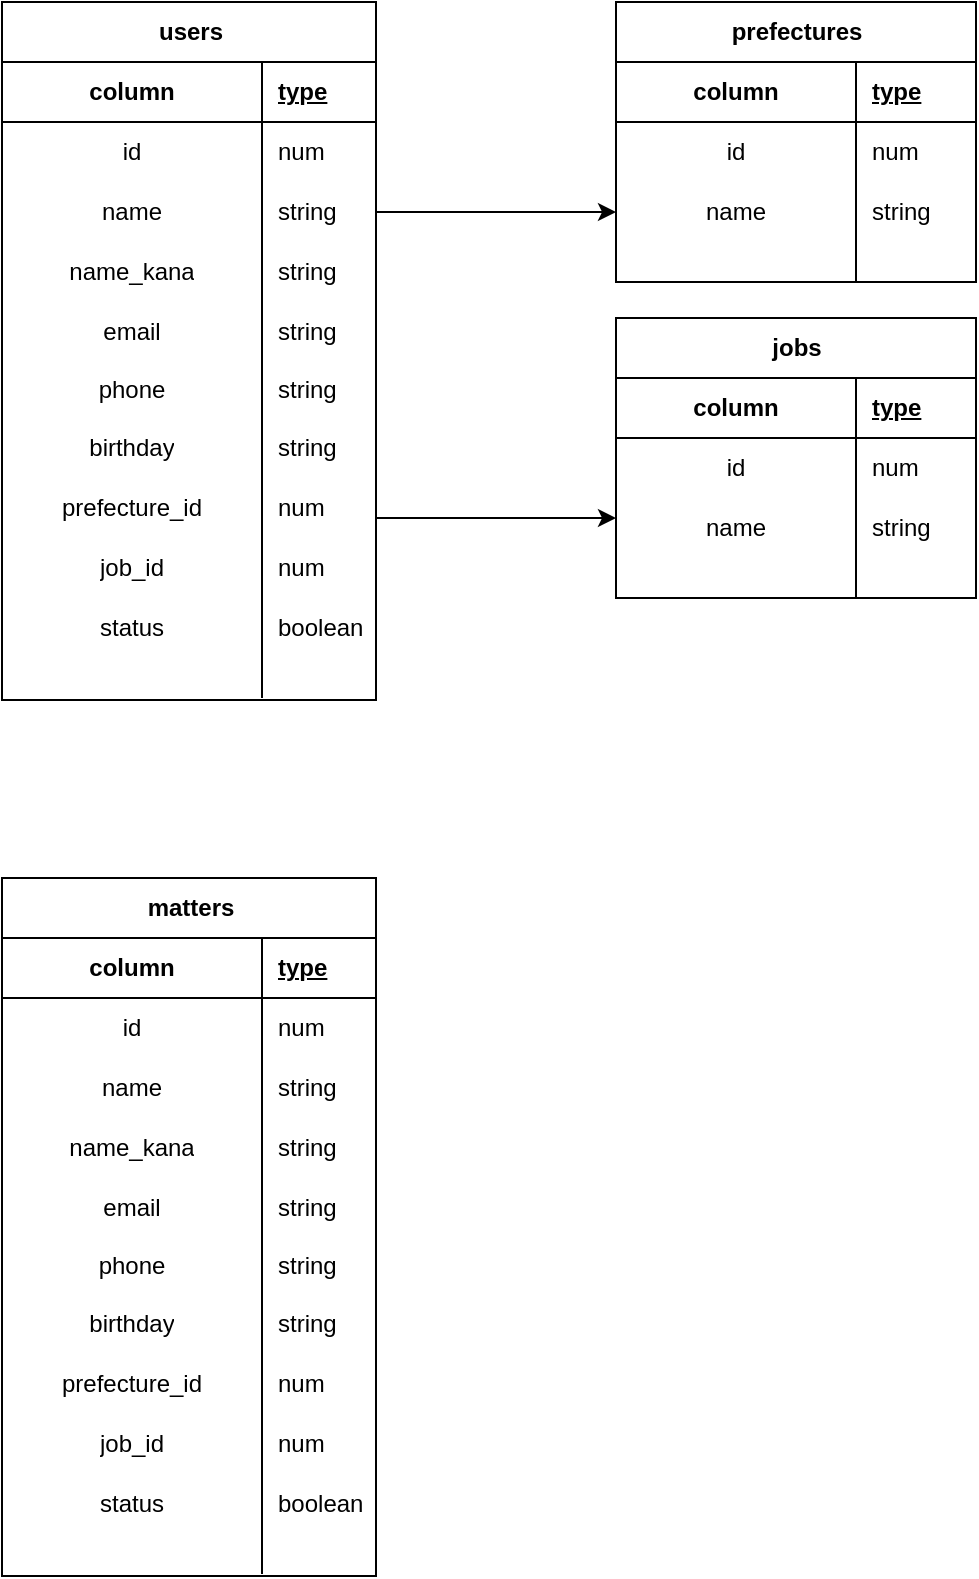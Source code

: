 <mxfile version="21.0.2" type="github">
  <diagram id="R2lEEEUBdFMjLlhIrx00" name="Page-1">
    <mxGraphModel dx="1193" dy="770" grid="1" gridSize="10" guides="1" tooltips="1" connect="1" arrows="1" fold="1" page="1" pageScale="1" pageWidth="850" pageHeight="1100" math="0" shadow="0" extFonts="Permanent Marker^https://fonts.googleapis.com/css?family=Permanent+Marker">
      <root>
        <mxCell id="0" />
        <mxCell id="1" parent="0" />
        <mxCell id="SHpA7wh9NQkPlfdL5Q3B-199" value="users" style="shape=table;startSize=30;container=1;collapsible=1;childLayout=tableLayout;fixedRows=1;rowLines=0;fontStyle=1;align=center;resizeLast=1;html=1;" vertex="1" parent="1">
          <mxGeometry x="103" y="152" width="187" height="349" as="geometry" />
        </mxCell>
        <mxCell id="SHpA7wh9NQkPlfdL5Q3B-200" value="" style="shape=tableRow;horizontal=0;startSize=0;swimlaneHead=0;swimlaneBody=0;fillColor=none;collapsible=0;dropTarget=0;points=[[0,0.5],[1,0.5]];portConstraint=eastwest;top=0;left=0;right=0;bottom=1;" vertex="1" parent="SHpA7wh9NQkPlfdL5Q3B-199">
          <mxGeometry y="30" width="187" height="30" as="geometry" />
        </mxCell>
        <mxCell id="SHpA7wh9NQkPlfdL5Q3B-201" value="column" style="shape=partialRectangle;connectable=0;fillColor=none;top=0;left=0;bottom=0;right=0;fontStyle=1;overflow=hidden;whiteSpace=wrap;html=1;" vertex="1" parent="SHpA7wh9NQkPlfdL5Q3B-200">
          <mxGeometry width="130" height="30" as="geometry">
            <mxRectangle width="130" height="30" as="alternateBounds" />
          </mxGeometry>
        </mxCell>
        <mxCell id="SHpA7wh9NQkPlfdL5Q3B-202" value="type" style="shape=partialRectangle;connectable=0;fillColor=none;top=0;left=0;bottom=0;right=0;align=left;spacingLeft=6;fontStyle=5;overflow=hidden;whiteSpace=wrap;html=1;" vertex="1" parent="SHpA7wh9NQkPlfdL5Q3B-200">
          <mxGeometry x="130" width="57" height="30" as="geometry">
            <mxRectangle width="57" height="30" as="alternateBounds" />
          </mxGeometry>
        </mxCell>
        <mxCell id="SHpA7wh9NQkPlfdL5Q3B-203" value="" style="shape=tableRow;horizontal=0;startSize=0;swimlaneHead=0;swimlaneBody=0;fillColor=none;collapsible=0;dropTarget=0;points=[[0,0.5],[1,0.5]];portConstraint=eastwest;top=0;left=0;right=0;bottom=0;" vertex="1" parent="SHpA7wh9NQkPlfdL5Q3B-199">
          <mxGeometry y="60" width="187" height="30" as="geometry" />
        </mxCell>
        <mxCell id="SHpA7wh9NQkPlfdL5Q3B-204" value="id" style="shape=partialRectangle;connectable=0;fillColor=none;top=0;left=0;bottom=0;right=0;editable=1;overflow=hidden;whiteSpace=wrap;html=1;" vertex="1" parent="SHpA7wh9NQkPlfdL5Q3B-203">
          <mxGeometry width="130" height="30" as="geometry">
            <mxRectangle width="130" height="30" as="alternateBounds" />
          </mxGeometry>
        </mxCell>
        <mxCell id="SHpA7wh9NQkPlfdL5Q3B-205" value="num" style="shape=partialRectangle;connectable=0;fillColor=none;top=0;left=0;bottom=0;right=0;align=left;spacingLeft=6;overflow=hidden;whiteSpace=wrap;html=1;" vertex="1" parent="SHpA7wh9NQkPlfdL5Q3B-203">
          <mxGeometry x="130" width="57" height="30" as="geometry">
            <mxRectangle width="57" height="30" as="alternateBounds" />
          </mxGeometry>
        </mxCell>
        <mxCell id="SHpA7wh9NQkPlfdL5Q3B-206" value="" style="shape=tableRow;horizontal=0;startSize=0;swimlaneHead=0;swimlaneBody=0;fillColor=none;collapsible=0;dropTarget=0;points=[[0,0.5],[1,0.5]];portConstraint=eastwest;top=0;left=0;right=0;bottom=0;" vertex="1" parent="SHpA7wh9NQkPlfdL5Q3B-199">
          <mxGeometry y="90" width="187" height="30" as="geometry" />
        </mxCell>
        <mxCell id="SHpA7wh9NQkPlfdL5Q3B-207" value="name" style="shape=partialRectangle;connectable=0;fillColor=none;top=0;left=0;bottom=0;right=0;editable=1;overflow=hidden;whiteSpace=wrap;html=1;" vertex="1" parent="SHpA7wh9NQkPlfdL5Q3B-206">
          <mxGeometry width="130" height="30" as="geometry">
            <mxRectangle width="130" height="30" as="alternateBounds" />
          </mxGeometry>
        </mxCell>
        <mxCell id="SHpA7wh9NQkPlfdL5Q3B-208" value="string" style="shape=partialRectangle;connectable=0;fillColor=none;top=0;left=0;bottom=0;right=0;align=left;spacingLeft=6;overflow=hidden;whiteSpace=wrap;html=1;" vertex="1" parent="SHpA7wh9NQkPlfdL5Q3B-206">
          <mxGeometry x="130" width="57" height="30" as="geometry">
            <mxRectangle width="57" height="30" as="alternateBounds" />
          </mxGeometry>
        </mxCell>
        <mxCell id="SHpA7wh9NQkPlfdL5Q3B-209" value="" style="shape=tableRow;horizontal=0;startSize=0;swimlaneHead=0;swimlaneBody=0;fillColor=none;collapsible=0;dropTarget=0;points=[[0,0.5],[1,0.5]];portConstraint=eastwest;top=0;left=0;right=0;bottom=0;" vertex="1" parent="SHpA7wh9NQkPlfdL5Q3B-199">
          <mxGeometry y="120" width="187" height="30" as="geometry" />
        </mxCell>
        <mxCell id="SHpA7wh9NQkPlfdL5Q3B-210" value="name_kana" style="shape=partialRectangle;connectable=0;fillColor=none;top=0;left=0;bottom=0;right=0;editable=1;overflow=hidden;whiteSpace=wrap;html=1;" vertex="1" parent="SHpA7wh9NQkPlfdL5Q3B-209">
          <mxGeometry width="130" height="30" as="geometry">
            <mxRectangle width="130" height="30" as="alternateBounds" />
          </mxGeometry>
        </mxCell>
        <mxCell id="SHpA7wh9NQkPlfdL5Q3B-211" value="string" style="shape=partialRectangle;connectable=0;fillColor=none;top=0;left=0;bottom=0;right=0;align=left;spacingLeft=6;overflow=hidden;whiteSpace=wrap;html=1;" vertex="1" parent="SHpA7wh9NQkPlfdL5Q3B-209">
          <mxGeometry x="130" width="57" height="30" as="geometry">
            <mxRectangle width="57" height="30" as="alternateBounds" />
          </mxGeometry>
        </mxCell>
        <mxCell id="SHpA7wh9NQkPlfdL5Q3B-229" value="" style="shape=tableRow;horizontal=0;startSize=0;swimlaneHead=0;swimlaneBody=0;fillColor=none;collapsible=0;dropTarget=0;points=[[0,0.5],[1,0.5]];portConstraint=eastwest;top=0;left=0;right=0;bottom=0;" vertex="1" parent="SHpA7wh9NQkPlfdL5Q3B-199">
          <mxGeometry y="150" width="187" height="30" as="geometry" />
        </mxCell>
        <mxCell id="SHpA7wh9NQkPlfdL5Q3B-230" value="email" style="shape=partialRectangle;connectable=0;fillColor=none;top=0;left=0;bottom=0;right=0;editable=1;overflow=hidden;whiteSpace=wrap;html=1;" vertex="1" parent="SHpA7wh9NQkPlfdL5Q3B-229">
          <mxGeometry width="130" height="30" as="geometry">
            <mxRectangle width="130" height="30" as="alternateBounds" />
          </mxGeometry>
        </mxCell>
        <mxCell id="SHpA7wh9NQkPlfdL5Q3B-231" value="string" style="shape=partialRectangle;connectable=0;fillColor=none;top=0;left=0;bottom=0;right=0;align=left;spacingLeft=6;overflow=hidden;whiteSpace=wrap;html=1;" vertex="1" parent="SHpA7wh9NQkPlfdL5Q3B-229">
          <mxGeometry x="130" width="57" height="30" as="geometry">
            <mxRectangle width="57" height="30" as="alternateBounds" />
          </mxGeometry>
        </mxCell>
        <mxCell id="SHpA7wh9NQkPlfdL5Q3B-248" value="" style="shape=tableRow;horizontal=0;startSize=0;swimlaneHead=0;swimlaneBody=0;fillColor=none;collapsible=0;dropTarget=0;points=[[0,0.5],[1,0.5]];portConstraint=eastwest;top=0;left=0;right=0;bottom=0;" vertex="1" parent="SHpA7wh9NQkPlfdL5Q3B-199">
          <mxGeometry y="180" width="187" height="28" as="geometry" />
        </mxCell>
        <mxCell id="SHpA7wh9NQkPlfdL5Q3B-249" value="phone" style="shape=partialRectangle;connectable=0;fillColor=none;top=0;left=0;bottom=0;right=0;editable=1;overflow=hidden;whiteSpace=wrap;html=1;" vertex="1" parent="SHpA7wh9NQkPlfdL5Q3B-248">
          <mxGeometry width="130" height="28" as="geometry">
            <mxRectangle width="130" height="28" as="alternateBounds" />
          </mxGeometry>
        </mxCell>
        <mxCell id="SHpA7wh9NQkPlfdL5Q3B-250" value="string" style="shape=partialRectangle;connectable=0;fillColor=none;top=0;left=0;bottom=0;right=0;align=left;spacingLeft=6;overflow=hidden;whiteSpace=wrap;html=1;" vertex="1" parent="SHpA7wh9NQkPlfdL5Q3B-248">
          <mxGeometry x="130" width="57" height="28" as="geometry">
            <mxRectangle width="57" height="28" as="alternateBounds" />
          </mxGeometry>
        </mxCell>
        <mxCell id="SHpA7wh9NQkPlfdL5Q3B-251" value="" style="shape=tableRow;horizontal=0;startSize=0;swimlaneHead=0;swimlaneBody=0;fillColor=none;collapsible=0;dropTarget=0;points=[[0,0.5],[1,0.5]];portConstraint=eastwest;top=0;left=0;right=0;bottom=0;" vertex="1" parent="SHpA7wh9NQkPlfdL5Q3B-199">
          <mxGeometry y="208" width="187" height="30" as="geometry" />
        </mxCell>
        <mxCell id="SHpA7wh9NQkPlfdL5Q3B-252" value="birthday" style="shape=partialRectangle;connectable=0;fillColor=none;top=0;left=0;bottom=0;right=0;editable=1;overflow=hidden;whiteSpace=wrap;html=1;" vertex="1" parent="SHpA7wh9NQkPlfdL5Q3B-251">
          <mxGeometry width="130" height="30" as="geometry">
            <mxRectangle width="130" height="30" as="alternateBounds" />
          </mxGeometry>
        </mxCell>
        <mxCell id="SHpA7wh9NQkPlfdL5Q3B-253" value="string" style="shape=partialRectangle;connectable=0;fillColor=none;top=0;left=0;bottom=0;right=0;align=left;spacingLeft=6;overflow=hidden;whiteSpace=wrap;html=1;" vertex="1" parent="SHpA7wh9NQkPlfdL5Q3B-251">
          <mxGeometry x="130" width="57" height="30" as="geometry">
            <mxRectangle width="57" height="30" as="alternateBounds" />
          </mxGeometry>
        </mxCell>
        <mxCell id="SHpA7wh9NQkPlfdL5Q3B-254" value="" style="shape=tableRow;horizontal=0;startSize=0;swimlaneHead=0;swimlaneBody=0;fillColor=none;collapsible=0;dropTarget=0;points=[[0,0.5],[1,0.5]];portConstraint=eastwest;top=0;left=0;right=0;bottom=0;" vertex="1" parent="SHpA7wh9NQkPlfdL5Q3B-199">
          <mxGeometry y="238" width="187" height="30" as="geometry" />
        </mxCell>
        <mxCell id="SHpA7wh9NQkPlfdL5Q3B-255" value="prefecture_id" style="shape=partialRectangle;connectable=0;fillColor=none;top=0;left=0;bottom=0;right=0;editable=1;overflow=hidden;whiteSpace=wrap;html=1;" vertex="1" parent="SHpA7wh9NQkPlfdL5Q3B-254">
          <mxGeometry width="130" height="30" as="geometry">
            <mxRectangle width="130" height="30" as="alternateBounds" />
          </mxGeometry>
        </mxCell>
        <mxCell id="SHpA7wh9NQkPlfdL5Q3B-256" value="num" style="shape=partialRectangle;connectable=0;fillColor=none;top=0;left=0;bottom=0;right=0;align=left;spacingLeft=6;overflow=hidden;whiteSpace=wrap;html=1;" vertex="1" parent="SHpA7wh9NQkPlfdL5Q3B-254">
          <mxGeometry x="130" width="57" height="30" as="geometry">
            <mxRectangle width="57" height="30" as="alternateBounds" />
          </mxGeometry>
        </mxCell>
        <mxCell id="SHpA7wh9NQkPlfdL5Q3B-257" value="" style="shape=tableRow;horizontal=0;startSize=0;swimlaneHead=0;swimlaneBody=0;fillColor=none;collapsible=0;dropTarget=0;points=[[0,0.5],[1,0.5]];portConstraint=eastwest;top=0;left=0;right=0;bottom=0;" vertex="1" parent="SHpA7wh9NQkPlfdL5Q3B-199">
          <mxGeometry y="268" width="187" height="30" as="geometry" />
        </mxCell>
        <mxCell id="SHpA7wh9NQkPlfdL5Q3B-258" value="job_id" style="shape=partialRectangle;connectable=0;fillColor=none;top=0;left=0;bottom=0;right=0;editable=1;overflow=hidden;whiteSpace=wrap;html=1;" vertex="1" parent="SHpA7wh9NQkPlfdL5Q3B-257">
          <mxGeometry width="130" height="30" as="geometry">
            <mxRectangle width="130" height="30" as="alternateBounds" />
          </mxGeometry>
        </mxCell>
        <mxCell id="SHpA7wh9NQkPlfdL5Q3B-259" value="num" style="shape=partialRectangle;connectable=0;fillColor=none;top=0;left=0;bottom=0;right=0;align=left;spacingLeft=6;overflow=hidden;whiteSpace=wrap;html=1;" vertex="1" parent="SHpA7wh9NQkPlfdL5Q3B-257">
          <mxGeometry x="130" width="57" height="30" as="geometry">
            <mxRectangle width="57" height="30" as="alternateBounds" />
          </mxGeometry>
        </mxCell>
        <mxCell id="SHpA7wh9NQkPlfdL5Q3B-260" value="" style="shape=tableRow;horizontal=0;startSize=0;swimlaneHead=0;swimlaneBody=0;fillColor=none;collapsible=0;dropTarget=0;points=[[0,0.5],[1,0.5]];portConstraint=eastwest;top=0;left=0;right=0;bottom=0;" vertex="1" parent="SHpA7wh9NQkPlfdL5Q3B-199">
          <mxGeometry y="298" width="187" height="30" as="geometry" />
        </mxCell>
        <mxCell id="SHpA7wh9NQkPlfdL5Q3B-261" value="status" style="shape=partialRectangle;connectable=0;fillColor=none;top=0;left=0;bottom=0;right=0;editable=1;overflow=hidden;whiteSpace=wrap;html=1;" vertex="1" parent="SHpA7wh9NQkPlfdL5Q3B-260">
          <mxGeometry width="130" height="30" as="geometry">
            <mxRectangle width="130" height="30" as="alternateBounds" />
          </mxGeometry>
        </mxCell>
        <mxCell id="SHpA7wh9NQkPlfdL5Q3B-262" value="boolean" style="shape=partialRectangle;connectable=0;fillColor=none;top=0;left=0;bottom=0;right=0;align=left;spacingLeft=6;overflow=hidden;whiteSpace=wrap;html=1;" vertex="1" parent="SHpA7wh9NQkPlfdL5Q3B-260">
          <mxGeometry x="130" width="57" height="30" as="geometry">
            <mxRectangle width="57" height="30" as="alternateBounds" />
          </mxGeometry>
        </mxCell>
        <mxCell id="SHpA7wh9NQkPlfdL5Q3B-263" value="" style="shape=tableRow;horizontal=0;startSize=0;swimlaneHead=0;swimlaneBody=0;fillColor=none;collapsible=0;dropTarget=0;points=[[0,0.5],[1,0.5]];portConstraint=eastwest;top=0;left=0;right=0;bottom=0;" vertex="1" parent="SHpA7wh9NQkPlfdL5Q3B-199">
          <mxGeometry y="328" width="187" height="20" as="geometry" />
        </mxCell>
        <mxCell id="SHpA7wh9NQkPlfdL5Q3B-264" value="" style="shape=partialRectangle;connectable=0;fillColor=none;top=0;left=0;bottom=0;right=0;editable=1;overflow=hidden;whiteSpace=wrap;html=1;" vertex="1" parent="SHpA7wh9NQkPlfdL5Q3B-263">
          <mxGeometry width="130" height="20" as="geometry">
            <mxRectangle width="130" height="20" as="alternateBounds" />
          </mxGeometry>
        </mxCell>
        <mxCell id="SHpA7wh9NQkPlfdL5Q3B-265" value="" style="shape=partialRectangle;connectable=0;fillColor=none;top=0;left=0;bottom=0;right=0;align=left;spacingLeft=6;overflow=hidden;whiteSpace=wrap;html=1;" vertex="1" parent="SHpA7wh9NQkPlfdL5Q3B-263">
          <mxGeometry x="130" width="57" height="20" as="geometry">
            <mxRectangle width="57" height="20" as="alternateBounds" />
          </mxGeometry>
        </mxCell>
        <mxCell id="SHpA7wh9NQkPlfdL5Q3B-301" value="prefectures" style="shape=table;startSize=30;container=1;collapsible=1;childLayout=tableLayout;fixedRows=1;rowLines=0;fontStyle=1;align=center;resizeLast=1;html=1;" vertex="1" parent="1">
          <mxGeometry x="410" y="152" width="180" height="140" as="geometry" />
        </mxCell>
        <mxCell id="SHpA7wh9NQkPlfdL5Q3B-302" value="" style="shape=tableRow;horizontal=0;startSize=0;swimlaneHead=0;swimlaneBody=0;fillColor=none;collapsible=0;dropTarget=0;points=[[0,0.5],[1,0.5]];portConstraint=eastwest;top=0;left=0;right=0;bottom=1;" vertex="1" parent="SHpA7wh9NQkPlfdL5Q3B-301">
          <mxGeometry y="30" width="180" height="30" as="geometry" />
        </mxCell>
        <mxCell id="SHpA7wh9NQkPlfdL5Q3B-303" value="column" style="shape=partialRectangle;connectable=0;fillColor=none;top=0;left=0;bottom=0;right=0;fontStyle=1;overflow=hidden;whiteSpace=wrap;html=1;" vertex="1" parent="SHpA7wh9NQkPlfdL5Q3B-302">
          <mxGeometry width="120" height="30" as="geometry">
            <mxRectangle width="120" height="30" as="alternateBounds" />
          </mxGeometry>
        </mxCell>
        <mxCell id="SHpA7wh9NQkPlfdL5Q3B-304" value="type" style="shape=partialRectangle;connectable=0;fillColor=none;top=0;left=0;bottom=0;right=0;align=left;spacingLeft=6;fontStyle=5;overflow=hidden;whiteSpace=wrap;html=1;" vertex="1" parent="SHpA7wh9NQkPlfdL5Q3B-302">
          <mxGeometry x="120" width="60" height="30" as="geometry">
            <mxRectangle width="60" height="30" as="alternateBounds" />
          </mxGeometry>
        </mxCell>
        <mxCell id="SHpA7wh9NQkPlfdL5Q3B-305" value="" style="shape=tableRow;horizontal=0;startSize=0;swimlaneHead=0;swimlaneBody=0;fillColor=none;collapsible=0;dropTarget=0;points=[[0,0.5],[1,0.5]];portConstraint=eastwest;top=0;left=0;right=0;bottom=0;" vertex="1" parent="SHpA7wh9NQkPlfdL5Q3B-301">
          <mxGeometry y="60" width="180" height="30" as="geometry" />
        </mxCell>
        <mxCell id="SHpA7wh9NQkPlfdL5Q3B-306" value="id" style="shape=partialRectangle;connectable=0;fillColor=none;top=0;left=0;bottom=0;right=0;editable=1;overflow=hidden;whiteSpace=wrap;html=1;" vertex="1" parent="SHpA7wh9NQkPlfdL5Q3B-305">
          <mxGeometry width="120" height="30" as="geometry">
            <mxRectangle width="120" height="30" as="alternateBounds" />
          </mxGeometry>
        </mxCell>
        <mxCell id="SHpA7wh9NQkPlfdL5Q3B-307" value="num" style="shape=partialRectangle;connectable=0;fillColor=none;top=0;left=0;bottom=0;right=0;align=left;spacingLeft=6;overflow=hidden;whiteSpace=wrap;html=1;" vertex="1" parent="SHpA7wh9NQkPlfdL5Q3B-305">
          <mxGeometry x="120" width="60" height="30" as="geometry">
            <mxRectangle width="60" height="30" as="alternateBounds" />
          </mxGeometry>
        </mxCell>
        <mxCell id="SHpA7wh9NQkPlfdL5Q3B-308" value="" style="shape=tableRow;horizontal=0;startSize=0;swimlaneHead=0;swimlaneBody=0;fillColor=none;collapsible=0;dropTarget=0;points=[[0,0.5],[1,0.5]];portConstraint=eastwest;top=0;left=0;right=0;bottom=0;" vertex="1" parent="SHpA7wh9NQkPlfdL5Q3B-301">
          <mxGeometry y="90" width="180" height="30" as="geometry" />
        </mxCell>
        <mxCell id="SHpA7wh9NQkPlfdL5Q3B-309" value="name" style="shape=partialRectangle;connectable=0;fillColor=none;top=0;left=0;bottom=0;right=0;editable=1;overflow=hidden;whiteSpace=wrap;html=1;" vertex="1" parent="SHpA7wh9NQkPlfdL5Q3B-308">
          <mxGeometry width="120" height="30" as="geometry">
            <mxRectangle width="120" height="30" as="alternateBounds" />
          </mxGeometry>
        </mxCell>
        <mxCell id="SHpA7wh9NQkPlfdL5Q3B-310" value="string" style="shape=partialRectangle;connectable=0;fillColor=none;top=0;left=0;bottom=0;right=0;align=left;spacingLeft=6;overflow=hidden;whiteSpace=wrap;html=1;" vertex="1" parent="SHpA7wh9NQkPlfdL5Q3B-308">
          <mxGeometry x="120" width="60" height="30" as="geometry">
            <mxRectangle width="60" height="30" as="alternateBounds" />
          </mxGeometry>
        </mxCell>
        <mxCell id="SHpA7wh9NQkPlfdL5Q3B-311" value="" style="shape=tableRow;horizontal=0;startSize=0;swimlaneHead=0;swimlaneBody=0;fillColor=none;collapsible=0;dropTarget=0;points=[[0,0.5],[1,0.5]];portConstraint=eastwest;top=0;left=0;right=0;bottom=0;" vertex="1" parent="SHpA7wh9NQkPlfdL5Q3B-301">
          <mxGeometry y="120" width="180" height="20" as="geometry" />
        </mxCell>
        <mxCell id="SHpA7wh9NQkPlfdL5Q3B-312" value="" style="shape=partialRectangle;connectable=0;fillColor=none;top=0;left=0;bottom=0;right=0;editable=1;overflow=hidden;whiteSpace=wrap;html=1;" vertex="1" parent="SHpA7wh9NQkPlfdL5Q3B-311">
          <mxGeometry width="120" height="20" as="geometry">
            <mxRectangle width="120" height="20" as="alternateBounds" />
          </mxGeometry>
        </mxCell>
        <mxCell id="SHpA7wh9NQkPlfdL5Q3B-313" value="" style="shape=partialRectangle;connectable=0;fillColor=none;top=0;left=0;bottom=0;right=0;align=left;spacingLeft=6;overflow=hidden;whiteSpace=wrap;html=1;" vertex="1" parent="SHpA7wh9NQkPlfdL5Q3B-311">
          <mxGeometry x="120" width="60" height="20" as="geometry">
            <mxRectangle width="60" height="20" as="alternateBounds" />
          </mxGeometry>
        </mxCell>
        <mxCell id="SHpA7wh9NQkPlfdL5Q3B-316" style="edgeStyle=orthogonalEdgeStyle;rounded=0;orthogonalLoop=1;jettySize=auto;html=1;exitX=1;exitY=0.5;exitDx=0;exitDy=0;entryX=0;entryY=0.5;entryDx=0;entryDy=0;" edge="1" parent="1" source="SHpA7wh9NQkPlfdL5Q3B-206" target="SHpA7wh9NQkPlfdL5Q3B-308">
          <mxGeometry relative="1" as="geometry" />
        </mxCell>
        <mxCell id="SHpA7wh9NQkPlfdL5Q3B-317" value="jobs" style="shape=table;startSize=30;container=1;collapsible=1;childLayout=tableLayout;fixedRows=1;rowLines=0;fontStyle=1;align=center;resizeLast=1;html=1;" vertex="1" parent="1">
          <mxGeometry x="410" y="310" width="180" height="140" as="geometry" />
        </mxCell>
        <mxCell id="SHpA7wh9NQkPlfdL5Q3B-318" value="" style="shape=tableRow;horizontal=0;startSize=0;swimlaneHead=0;swimlaneBody=0;fillColor=none;collapsible=0;dropTarget=0;points=[[0,0.5],[1,0.5]];portConstraint=eastwest;top=0;left=0;right=0;bottom=1;" vertex="1" parent="SHpA7wh9NQkPlfdL5Q3B-317">
          <mxGeometry y="30" width="180" height="30" as="geometry" />
        </mxCell>
        <mxCell id="SHpA7wh9NQkPlfdL5Q3B-319" value="column" style="shape=partialRectangle;connectable=0;fillColor=none;top=0;left=0;bottom=0;right=0;fontStyle=1;overflow=hidden;whiteSpace=wrap;html=1;" vertex="1" parent="SHpA7wh9NQkPlfdL5Q3B-318">
          <mxGeometry width="120" height="30" as="geometry">
            <mxRectangle width="120" height="30" as="alternateBounds" />
          </mxGeometry>
        </mxCell>
        <mxCell id="SHpA7wh9NQkPlfdL5Q3B-320" value="type" style="shape=partialRectangle;connectable=0;fillColor=none;top=0;left=0;bottom=0;right=0;align=left;spacingLeft=6;fontStyle=5;overflow=hidden;whiteSpace=wrap;html=1;" vertex="1" parent="SHpA7wh9NQkPlfdL5Q3B-318">
          <mxGeometry x="120" width="60" height="30" as="geometry">
            <mxRectangle width="60" height="30" as="alternateBounds" />
          </mxGeometry>
        </mxCell>
        <mxCell id="SHpA7wh9NQkPlfdL5Q3B-321" value="" style="shape=tableRow;horizontal=0;startSize=0;swimlaneHead=0;swimlaneBody=0;fillColor=none;collapsible=0;dropTarget=0;points=[[0,0.5],[1,0.5]];portConstraint=eastwest;top=0;left=0;right=0;bottom=0;" vertex="1" parent="SHpA7wh9NQkPlfdL5Q3B-317">
          <mxGeometry y="60" width="180" height="30" as="geometry" />
        </mxCell>
        <mxCell id="SHpA7wh9NQkPlfdL5Q3B-322" value="id" style="shape=partialRectangle;connectable=0;fillColor=none;top=0;left=0;bottom=0;right=0;editable=1;overflow=hidden;whiteSpace=wrap;html=1;" vertex="1" parent="SHpA7wh9NQkPlfdL5Q3B-321">
          <mxGeometry width="120" height="30" as="geometry">
            <mxRectangle width="120" height="30" as="alternateBounds" />
          </mxGeometry>
        </mxCell>
        <mxCell id="SHpA7wh9NQkPlfdL5Q3B-323" value="num" style="shape=partialRectangle;connectable=0;fillColor=none;top=0;left=0;bottom=0;right=0;align=left;spacingLeft=6;overflow=hidden;whiteSpace=wrap;html=1;" vertex="1" parent="SHpA7wh9NQkPlfdL5Q3B-321">
          <mxGeometry x="120" width="60" height="30" as="geometry">
            <mxRectangle width="60" height="30" as="alternateBounds" />
          </mxGeometry>
        </mxCell>
        <mxCell id="SHpA7wh9NQkPlfdL5Q3B-324" value="" style="shape=tableRow;horizontal=0;startSize=0;swimlaneHead=0;swimlaneBody=0;fillColor=none;collapsible=0;dropTarget=0;points=[[0,0.5],[1,0.5]];portConstraint=eastwest;top=0;left=0;right=0;bottom=0;" vertex="1" parent="SHpA7wh9NQkPlfdL5Q3B-317">
          <mxGeometry y="90" width="180" height="30" as="geometry" />
        </mxCell>
        <mxCell id="SHpA7wh9NQkPlfdL5Q3B-325" value="name" style="shape=partialRectangle;connectable=0;fillColor=none;top=0;left=0;bottom=0;right=0;editable=1;overflow=hidden;whiteSpace=wrap;html=1;" vertex="1" parent="SHpA7wh9NQkPlfdL5Q3B-324">
          <mxGeometry width="120" height="30" as="geometry">
            <mxRectangle width="120" height="30" as="alternateBounds" />
          </mxGeometry>
        </mxCell>
        <mxCell id="SHpA7wh9NQkPlfdL5Q3B-326" value="string" style="shape=partialRectangle;connectable=0;fillColor=none;top=0;left=0;bottom=0;right=0;align=left;spacingLeft=6;overflow=hidden;whiteSpace=wrap;html=1;" vertex="1" parent="SHpA7wh9NQkPlfdL5Q3B-324">
          <mxGeometry x="120" width="60" height="30" as="geometry">
            <mxRectangle width="60" height="30" as="alternateBounds" />
          </mxGeometry>
        </mxCell>
        <mxCell id="SHpA7wh9NQkPlfdL5Q3B-327" value="" style="shape=tableRow;horizontal=0;startSize=0;swimlaneHead=0;swimlaneBody=0;fillColor=none;collapsible=0;dropTarget=0;points=[[0,0.5],[1,0.5]];portConstraint=eastwest;top=0;left=0;right=0;bottom=0;" vertex="1" parent="SHpA7wh9NQkPlfdL5Q3B-317">
          <mxGeometry y="120" width="180" height="20" as="geometry" />
        </mxCell>
        <mxCell id="SHpA7wh9NQkPlfdL5Q3B-328" value="" style="shape=partialRectangle;connectable=0;fillColor=none;top=0;left=0;bottom=0;right=0;editable=1;overflow=hidden;whiteSpace=wrap;html=1;" vertex="1" parent="SHpA7wh9NQkPlfdL5Q3B-327">
          <mxGeometry width="120" height="20" as="geometry">
            <mxRectangle width="120" height="20" as="alternateBounds" />
          </mxGeometry>
        </mxCell>
        <mxCell id="SHpA7wh9NQkPlfdL5Q3B-329" value="" style="shape=partialRectangle;connectable=0;fillColor=none;top=0;left=0;bottom=0;right=0;align=left;spacingLeft=6;overflow=hidden;whiteSpace=wrap;html=1;" vertex="1" parent="SHpA7wh9NQkPlfdL5Q3B-327">
          <mxGeometry x="120" width="60" height="20" as="geometry">
            <mxRectangle width="60" height="20" as="alternateBounds" />
          </mxGeometry>
        </mxCell>
        <mxCell id="SHpA7wh9NQkPlfdL5Q3B-330" style="edgeStyle=orthogonalEdgeStyle;rounded=0;orthogonalLoop=1;jettySize=auto;html=1;exitX=1;exitY=0.5;exitDx=0;exitDy=0;entryX=0;entryY=0.5;entryDx=0;entryDy=0;" edge="1" parent="1">
          <mxGeometry relative="1" as="geometry">
            <mxPoint x="290" y="410" as="sourcePoint" />
            <mxPoint x="410" y="410" as="targetPoint" />
          </mxGeometry>
        </mxCell>
        <mxCell id="SHpA7wh9NQkPlfdL5Q3B-331" value="matters" style="shape=table;startSize=30;container=1;collapsible=1;childLayout=tableLayout;fixedRows=1;rowLines=0;fontStyle=1;align=center;resizeLast=1;html=1;" vertex="1" parent="1">
          <mxGeometry x="103" y="590" width="187" height="349" as="geometry" />
        </mxCell>
        <mxCell id="SHpA7wh9NQkPlfdL5Q3B-332" value="" style="shape=tableRow;horizontal=0;startSize=0;swimlaneHead=0;swimlaneBody=0;fillColor=none;collapsible=0;dropTarget=0;points=[[0,0.5],[1,0.5]];portConstraint=eastwest;top=0;left=0;right=0;bottom=1;" vertex="1" parent="SHpA7wh9NQkPlfdL5Q3B-331">
          <mxGeometry y="30" width="187" height="30" as="geometry" />
        </mxCell>
        <mxCell id="SHpA7wh9NQkPlfdL5Q3B-333" value="column" style="shape=partialRectangle;connectable=0;fillColor=none;top=0;left=0;bottom=0;right=0;fontStyle=1;overflow=hidden;whiteSpace=wrap;html=1;" vertex="1" parent="SHpA7wh9NQkPlfdL5Q3B-332">
          <mxGeometry width="130" height="30" as="geometry">
            <mxRectangle width="130" height="30" as="alternateBounds" />
          </mxGeometry>
        </mxCell>
        <mxCell id="SHpA7wh9NQkPlfdL5Q3B-334" value="type" style="shape=partialRectangle;connectable=0;fillColor=none;top=0;left=0;bottom=0;right=0;align=left;spacingLeft=6;fontStyle=5;overflow=hidden;whiteSpace=wrap;html=1;" vertex="1" parent="SHpA7wh9NQkPlfdL5Q3B-332">
          <mxGeometry x="130" width="57" height="30" as="geometry">
            <mxRectangle width="57" height="30" as="alternateBounds" />
          </mxGeometry>
        </mxCell>
        <mxCell id="SHpA7wh9NQkPlfdL5Q3B-335" value="" style="shape=tableRow;horizontal=0;startSize=0;swimlaneHead=0;swimlaneBody=0;fillColor=none;collapsible=0;dropTarget=0;points=[[0,0.5],[1,0.5]];portConstraint=eastwest;top=0;left=0;right=0;bottom=0;" vertex="1" parent="SHpA7wh9NQkPlfdL5Q3B-331">
          <mxGeometry y="60" width="187" height="30" as="geometry" />
        </mxCell>
        <mxCell id="SHpA7wh9NQkPlfdL5Q3B-336" value="id" style="shape=partialRectangle;connectable=0;fillColor=none;top=0;left=0;bottom=0;right=0;editable=1;overflow=hidden;whiteSpace=wrap;html=1;" vertex="1" parent="SHpA7wh9NQkPlfdL5Q3B-335">
          <mxGeometry width="130" height="30" as="geometry">
            <mxRectangle width="130" height="30" as="alternateBounds" />
          </mxGeometry>
        </mxCell>
        <mxCell id="SHpA7wh9NQkPlfdL5Q3B-337" value="num" style="shape=partialRectangle;connectable=0;fillColor=none;top=0;left=0;bottom=0;right=0;align=left;spacingLeft=6;overflow=hidden;whiteSpace=wrap;html=1;" vertex="1" parent="SHpA7wh9NQkPlfdL5Q3B-335">
          <mxGeometry x="130" width="57" height="30" as="geometry">
            <mxRectangle width="57" height="30" as="alternateBounds" />
          </mxGeometry>
        </mxCell>
        <mxCell id="SHpA7wh9NQkPlfdL5Q3B-338" value="" style="shape=tableRow;horizontal=0;startSize=0;swimlaneHead=0;swimlaneBody=0;fillColor=none;collapsible=0;dropTarget=0;points=[[0,0.5],[1,0.5]];portConstraint=eastwest;top=0;left=0;right=0;bottom=0;" vertex="1" parent="SHpA7wh9NQkPlfdL5Q3B-331">
          <mxGeometry y="90" width="187" height="30" as="geometry" />
        </mxCell>
        <mxCell id="SHpA7wh9NQkPlfdL5Q3B-339" value="name" style="shape=partialRectangle;connectable=0;fillColor=none;top=0;left=0;bottom=0;right=0;editable=1;overflow=hidden;whiteSpace=wrap;html=1;" vertex="1" parent="SHpA7wh9NQkPlfdL5Q3B-338">
          <mxGeometry width="130" height="30" as="geometry">
            <mxRectangle width="130" height="30" as="alternateBounds" />
          </mxGeometry>
        </mxCell>
        <mxCell id="SHpA7wh9NQkPlfdL5Q3B-340" value="string" style="shape=partialRectangle;connectable=0;fillColor=none;top=0;left=0;bottom=0;right=0;align=left;spacingLeft=6;overflow=hidden;whiteSpace=wrap;html=1;" vertex="1" parent="SHpA7wh9NQkPlfdL5Q3B-338">
          <mxGeometry x="130" width="57" height="30" as="geometry">
            <mxRectangle width="57" height="30" as="alternateBounds" />
          </mxGeometry>
        </mxCell>
        <mxCell id="SHpA7wh9NQkPlfdL5Q3B-341" value="" style="shape=tableRow;horizontal=0;startSize=0;swimlaneHead=0;swimlaneBody=0;fillColor=none;collapsible=0;dropTarget=0;points=[[0,0.5],[1,0.5]];portConstraint=eastwest;top=0;left=0;right=0;bottom=0;" vertex="1" parent="SHpA7wh9NQkPlfdL5Q3B-331">
          <mxGeometry y="120" width="187" height="30" as="geometry" />
        </mxCell>
        <mxCell id="SHpA7wh9NQkPlfdL5Q3B-342" value="name_kana" style="shape=partialRectangle;connectable=0;fillColor=none;top=0;left=0;bottom=0;right=0;editable=1;overflow=hidden;whiteSpace=wrap;html=1;" vertex="1" parent="SHpA7wh9NQkPlfdL5Q3B-341">
          <mxGeometry width="130" height="30" as="geometry">
            <mxRectangle width="130" height="30" as="alternateBounds" />
          </mxGeometry>
        </mxCell>
        <mxCell id="SHpA7wh9NQkPlfdL5Q3B-343" value="string" style="shape=partialRectangle;connectable=0;fillColor=none;top=0;left=0;bottom=0;right=0;align=left;spacingLeft=6;overflow=hidden;whiteSpace=wrap;html=1;" vertex="1" parent="SHpA7wh9NQkPlfdL5Q3B-341">
          <mxGeometry x="130" width="57" height="30" as="geometry">
            <mxRectangle width="57" height="30" as="alternateBounds" />
          </mxGeometry>
        </mxCell>
        <mxCell id="SHpA7wh9NQkPlfdL5Q3B-344" value="" style="shape=tableRow;horizontal=0;startSize=0;swimlaneHead=0;swimlaneBody=0;fillColor=none;collapsible=0;dropTarget=0;points=[[0,0.5],[1,0.5]];portConstraint=eastwest;top=0;left=0;right=0;bottom=0;" vertex="1" parent="SHpA7wh9NQkPlfdL5Q3B-331">
          <mxGeometry y="150" width="187" height="30" as="geometry" />
        </mxCell>
        <mxCell id="SHpA7wh9NQkPlfdL5Q3B-345" value="email" style="shape=partialRectangle;connectable=0;fillColor=none;top=0;left=0;bottom=0;right=0;editable=1;overflow=hidden;whiteSpace=wrap;html=1;" vertex="1" parent="SHpA7wh9NQkPlfdL5Q3B-344">
          <mxGeometry width="130" height="30" as="geometry">
            <mxRectangle width="130" height="30" as="alternateBounds" />
          </mxGeometry>
        </mxCell>
        <mxCell id="SHpA7wh9NQkPlfdL5Q3B-346" value="string" style="shape=partialRectangle;connectable=0;fillColor=none;top=0;left=0;bottom=0;right=0;align=left;spacingLeft=6;overflow=hidden;whiteSpace=wrap;html=1;" vertex="1" parent="SHpA7wh9NQkPlfdL5Q3B-344">
          <mxGeometry x="130" width="57" height="30" as="geometry">
            <mxRectangle width="57" height="30" as="alternateBounds" />
          </mxGeometry>
        </mxCell>
        <mxCell id="SHpA7wh9NQkPlfdL5Q3B-347" value="" style="shape=tableRow;horizontal=0;startSize=0;swimlaneHead=0;swimlaneBody=0;fillColor=none;collapsible=0;dropTarget=0;points=[[0,0.5],[1,0.5]];portConstraint=eastwest;top=0;left=0;right=0;bottom=0;" vertex="1" parent="SHpA7wh9NQkPlfdL5Q3B-331">
          <mxGeometry y="180" width="187" height="28" as="geometry" />
        </mxCell>
        <mxCell id="SHpA7wh9NQkPlfdL5Q3B-348" value="phone" style="shape=partialRectangle;connectable=0;fillColor=none;top=0;left=0;bottom=0;right=0;editable=1;overflow=hidden;whiteSpace=wrap;html=1;" vertex="1" parent="SHpA7wh9NQkPlfdL5Q3B-347">
          <mxGeometry width="130" height="28" as="geometry">
            <mxRectangle width="130" height="28" as="alternateBounds" />
          </mxGeometry>
        </mxCell>
        <mxCell id="SHpA7wh9NQkPlfdL5Q3B-349" value="string" style="shape=partialRectangle;connectable=0;fillColor=none;top=0;left=0;bottom=0;right=0;align=left;spacingLeft=6;overflow=hidden;whiteSpace=wrap;html=1;" vertex="1" parent="SHpA7wh9NQkPlfdL5Q3B-347">
          <mxGeometry x="130" width="57" height="28" as="geometry">
            <mxRectangle width="57" height="28" as="alternateBounds" />
          </mxGeometry>
        </mxCell>
        <mxCell id="SHpA7wh9NQkPlfdL5Q3B-350" value="" style="shape=tableRow;horizontal=0;startSize=0;swimlaneHead=0;swimlaneBody=0;fillColor=none;collapsible=0;dropTarget=0;points=[[0,0.5],[1,0.5]];portConstraint=eastwest;top=0;left=0;right=0;bottom=0;" vertex="1" parent="SHpA7wh9NQkPlfdL5Q3B-331">
          <mxGeometry y="208" width="187" height="30" as="geometry" />
        </mxCell>
        <mxCell id="SHpA7wh9NQkPlfdL5Q3B-351" value="birthday" style="shape=partialRectangle;connectable=0;fillColor=none;top=0;left=0;bottom=0;right=0;editable=1;overflow=hidden;whiteSpace=wrap;html=1;" vertex="1" parent="SHpA7wh9NQkPlfdL5Q3B-350">
          <mxGeometry width="130" height="30" as="geometry">
            <mxRectangle width="130" height="30" as="alternateBounds" />
          </mxGeometry>
        </mxCell>
        <mxCell id="SHpA7wh9NQkPlfdL5Q3B-352" value="string" style="shape=partialRectangle;connectable=0;fillColor=none;top=0;left=0;bottom=0;right=0;align=left;spacingLeft=6;overflow=hidden;whiteSpace=wrap;html=1;" vertex="1" parent="SHpA7wh9NQkPlfdL5Q3B-350">
          <mxGeometry x="130" width="57" height="30" as="geometry">
            <mxRectangle width="57" height="30" as="alternateBounds" />
          </mxGeometry>
        </mxCell>
        <mxCell id="SHpA7wh9NQkPlfdL5Q3B-353" value="" style="shape=tableRow;horizontal=0;startSize=0;swimlaneHead=0;swimlaneBody=0;fillColor=none;collapsible=0;dropTarget=0;points=[[0,0.5],[1,0.5]];portConstraint=eastwest;top=0;left=0;right=0;bottom=0;" vertex="1" parent="SHpA7wh9NQkPlfdL5Q3B-331">
          <mxGeometry y="238" width="187" height="30" as="geometry" />
        </mxCell>
        <mxCell id="SHpA7wh9NQkPlfdL5Q3B-354" value="prefecture_id" style="shape=partialRectangle;connectable=0;fillColor=none;top=0;left=0;bottom=0;right=0;editable=1;overflow=hidden;whiteSpace=wrap;html=1;" vertex="1" parent="SHpA7wh9NQkPlfdL5Q3B-353">
          <mxGeometry width="130" height="30" as="geometry">
            <mxRectangle width="130" height="30" as="alternateBounds" />
          </mxGeometry>
        </mxCell>
        <mxCell id="SHpA7wh9NQkPlfdL5Q3B-355" value="num" style="shape=partialRectangle;connectable=0;fillColor=none;top=0;left=0;bottom=0;right=0;align=left;spacingLeft=6;overflow=hidden;whiteSpace=wrap;html=1;" vertex="1" parent="SHpA7wh9NQkPlfdL5Q3B-353">
          <mxGeometry x="130" width="57" height="30" as="geometry">
            <mxRectangle width="57" height="30" as="alternateBounds" />
          </mxGeometry>
        </mxCell>
        <mxCell id="SHpA7wh9NQkPlfdL5Q3B-356" value="" style="shape=tableRow;horizontal=0;startSize=0;swimlaneHead=0;swimlaneBody=0;fillColor=none;collapsible=0;dropTarget=0;points=[[0,0.5],[1,0.5]];portConstraint=eastwest;top=0;left=0;right=0;bottom=0;" vertex="1" parent="SHpA7wh9NQkPlfdL5Q3B-331">
          <mxGeometry y="268" width="187" height="30" as="geometry" />
        </mxCell>
        <mxCell id="SHpA7wh9NQkPlfdL5Q3B-357" value="job_id" style="shape=partialRectangle;connectable=0;fillColor=none;top=0;left=0;bottom=0;right=0;editable=1;overflow=hidden;whiteSpace=wrap;html=1;" vertex="1" parent="SHpA7wh9NQkPlfdL5Q3B-356">
          <mxGeometry width="130" height="30" as="geometry">
            <mxRectangle width="130" height="30" as="alternateBounds" />
          </mxGeometry>
        </mxCell>
        <mxCell id="SHpA7wh9NQkPlfdL5Q3B-358" value="num" style="shape=partialRectangle;connectable=0;fillColor=none;top=0;left=0;bottom=0;right=0;align=left;spacingLeft=6;overflow=hidden;whiteSpace=wrap;html=1;" vertex="1" parent="SHpA7wh9NQkPlfdL5Q3B-356">
          <mxGeometry x="130" width="57" height="30" as="geometry">
            <mxRectangle width="57" height="30" as="alternateBounds" />
          </mxGeometry>
        </mxCell>
        <mxCell id="SHpA7wh9NQkPlfdL5Q3B-359" value="" style="shape=tableRow;horizontal=0;startSize=0;swimlaneHead=0;swimlaneBody=0;fillColor=none;collapsible=0;dropTarget=0;points=[[0,0.5],[1,0.5]];portConstraint=eastwest;top=0;left=0;right=0;bottom=0;" vertex="1" parent="SHpA7wh9NQkPlfdL5Q3B-331">
          <mxGeometry y="298" width="187" height="30" as="geometry" />
        </mxCell>
        <mxCell id="SHpA7wh9NQkPlfdL5Q3B-360" value="status" style="shape=partialRectangle;connectable=0;fillColor=none;top=0;left=0;bottom=0;right=0;editable=1;overflow=hidden;whiteSpace=wrap;html=1;" vertex="1" parent="SHpA7wh9NQkPlfdL5Q3B-359">
          <mxGeometry width="130" height="30" as="geometry">
            <mxRectangle width="130" height="30" as="alternateBounds" />
          </mxGeometry>
        </mxCell>
        <mxCell id="SHpA7wh9NQkPlfdL5Q3B-361" value="boolean" style="shape=partialRectangle;connectable=0;fillColor=none;top=0;left=0;bottom=0;right=0;align=left;spacingLeft=6;overflow=hidden;whiteSpace=wrap;html=1;" vertex="1" parent="SHpA7wh9NQkPlfdL5Q3B-359">
          <mxGeometry x="130" width="57" height="30" as="geometry">
            <mxRectangle width="57" height="30" as="alternateBounds" />
          </mxGeometry>
        </mxCell>
        <mxCell id="SHpA7wh9NQkPlfdL5Q3B-362" value="" style="shape=tableRow;horizontal=0;startSize=0;swimlaneHead=0;swimlaneBody=0;fillColor=none;collapsible=0;dropTarget=0;points=[[0,0.5],[1,0.5]];portConstraint=eastwest;top=0;left=0;right=0;bottom=0;" vertex="1" parent="SHpA7wh9NQkPlfdL5Q3B-331">
          <mxGeometry y="328" width="187" height="20" as="geometry" />
        </mxCell>
        <mxCell id="SHpA7wh9NQkPlfdL5Q3B-363" value="" style="shape=partialRectangle;connectable=0;fillColor=none;top=0;left=0;bottom=0;right=0;editable=1;overflow=hidden;whiteSpace=wrap;html=1;" vertex="1" parent="SHpA7wh9NQkPlfdL5Q3B-362">
          <mxGeometry width="130" height="20" as="geometry">
            <mxRectangle width="130" height="20" as="alternateBounds" />
          </mxGeometry>
        </mxCell>
        <mxCell id="SHpA7wh9NQkPlfdL5Q3B-364" value="" style="shape=partialRectangle;connectable=0;fillColor=none;top=0;left=0;bottom=0;right=0;align=left;spacingLeft=6;overflow=hidden;whiteSpace=wrap;html=1;" vertex="1" parent="SHpA7wh9NQkPlfdL5Q3B-362">
          <mxGeometry x="130" width="57" height="20" as="geometry">
            <mxRectangle width="57" height="20" as="alternateBounds" />
          </mxGeometry>
        </mxCell>
      </root>
    </mxGraphModel>
  </diagram>
</mxfile>
